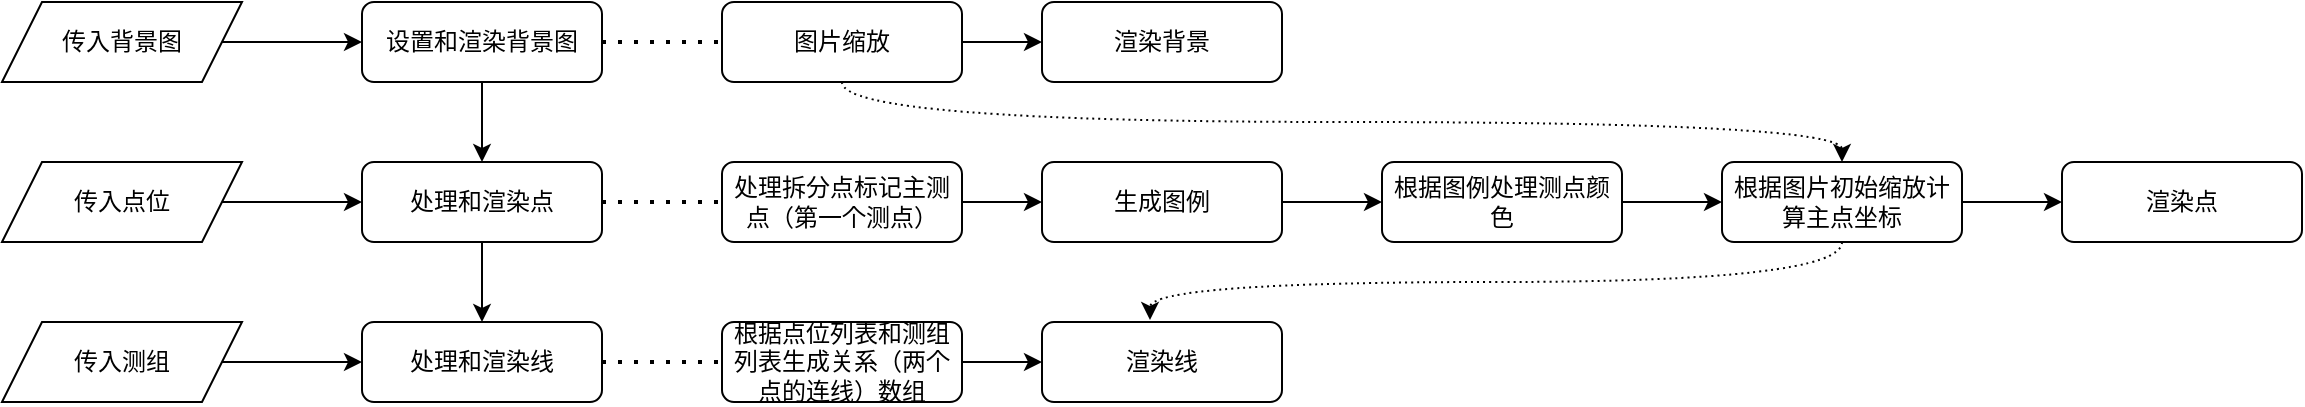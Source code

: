 <mxfile version="13.10.4" type="github">
  <diagram id="C5RBs43oDa-KdzZeNtuy" name="Page-1">
    <mxGraphModel dx="2249" dy="762" grid="1" gridSize="10" guides="1" tooltips="1" connect="1" arrows="1" fold="1" page="1" pageScale="1" pageWidth="827" pageHeight="1169" math="0" shadow="0">
      <root>
        <mxCell id="WIyWlLk6GJQsqaUBKTNV-0" />
        <mxCell id="WIyWlLk6GJQsqaUBKTNV-1" parent="WIyWlLk6GJQsqaUBKTNV-0" />
        <mxCell id="vKnU_HPjAH2yRBcqZxak-3" style="edgeStyle=orthogonalEdgeStyle;rounded=0;orthogonalLoop=1;jettySize=auto;html=1;entryX=0.5;entryY=0;entryDx=0;entryDy=0;" edge="1" parent="WIyWlLk6GJQsqaUBKTNV-1" source="WIyWlLk6GJQsqaUBKTNV-3" target="vKnU_HPjAH2yRBcqZxak-0">
          <mxGeometry relative="1" as="geometry" />
        </mxCell>
        <mxCell id="WIyWlLk6GJQsqaUBKTNV-3" value="设置和渲染背景图" style="rounded=1;whiteSpace=wrap;html=1;fontSize=12;glass=0;strokeWidth=1;shadow=0;" parent="WIyWlLk6GJQsqaUBKTNV-1" vertex="1">
          <mxGeometry x="20" y="10" width="120" height="40" as="geometry" />
        </mxCell>
        <mxCell id="vKnU_HPjAH2yRBcqZxak-2" style="edgeStyle=orthogonalEdgeStyle;rounded=0;orthogonalLoop=1;jettySize=auto;html=1;" edge="1" parent="WIyWlLk6GJQsqaUBKTNV-1" source="vKnU_HPjAH2yRBcqZxak-0" target="vKnU_HPjAH2yRBcqZxak-1">
          <mxGeometry relative="1" as="geometry" />
        </mxCell>
        <mxCell id="vKnU_HPjAH2yRBcqZxak-0" value="处理和渲染点" style="rounded=1;whiteSpace=wrap;html=1;fontSize=12;glass=0;strokeWidth=1;shadow=0;" vertex="1" parent="WIyWlLk6GJQsqaUBKTNV-1">
          <mxGeometry x="20" y="90" width="120" height="40" as="geometry" />
        </mxCell>
        <mxCell id="vKnU_HPjAH2yRBcqZxak-1" value="处理和渲染线" style="rounded=1;whiteSpace=wrap;html=1;fontSize=12;glass=0;strokeWidth=1;shadow=0;" vertex="1" parent="WIyWlLk6GJQsqaUBKTNV-1">
          <mxGeometry x="20" y="170" width="120" height="40" as="geometry" />
        </mxCell>
        <mxCell id="vKnU_HPjAH2yRBcqZxak-5" style="edgeStyle=orthogonalEdgeStyle;rounded=0;orthogonalLoop=1;jettySize=auto;html=1;entryX=0;entryY=0.5;entryDx=0;entryDy=0;" edge="1" parent="WIyWlLk6GJQsqaUBKTNV-1" source="vKnU_HPjAH2yRBcqZxak-4" target="WIyWlLk6GJQsqaUBKTNV-3">
          <mxGeometry relative="1" as="geometry" />
        </mxCell>
        <mxCell id="vKnU_HPjAH2yRBcqZxak-4" value="传入背景图" style="shape=parallelogram;perimeter=parallelogramPerimeter;whiteSpace=wrap;html=1;fixedSize=1;" vertex="1" parent="WIyWlLk6GJQsqaUBKTNV-1">
          <mxGeometry x="-160" y="10" width="120" height="40" as="geometry" />
        </mxCell>
        <mxCell id="vKnU_HPjAH2yRBcqZxak-8" style="edgeStyle=orthogonalEdgeStyle;rounded=0;orthogonalLoop=1;jettySize=auto;html=1;entryX=0;entryY=0.5;entryDx=0;entryDy=0;" edge="1" parent="WIyWlLk6GJQsqaUBKTNV-1" source="vKnU_HPjAH2yRBcqZxak-6" target="vKnU_HPjAH2yRBcqZxak-0">
          <mxGeometry relative="1" as="geometry" />
        </mxCell>
        <mxCell id="vKnU_HPjAH2yRBcqZxak-6" value="传入点位" style="shape=parallelogram;perimeter=parallelogramPerimeter;whiteSpace=wrap;html=1;fixedSize=1;" vertex="1" parent="WIyWlLk6GJQsqaUBKTNV-1">
          <mxGeometry x="-160" y="90" width="120" height="40" as="geometry" />
        </mxCell>
        <mxCell id="vKnU_HPjAH2yRBcqZxak-9" style="edgeStyle=orthogonalEdgeStyle;rounded=0;orthogonalLoop=1;jettySize=auto;html=1;entryX=0;entryY=0.5;entryDx=0;entryDy=0;" edge="1" parent="WIyWlLk6GJQsqaUBKTNV-1" source="vKnU_HPjAH2yRBcqZxak-7" target="vKnU_HPjAH2yRBcqZxak-1">
          <mxGeometry relative="1" as="geometry" />
        </mxCell>
        <mxCell id="vKnU_HPjAH2yRBcqZxak-7" value="传入测组" style="shape=parallelogram;perimeter=parallelogramPerimeter;whiteSpace=wrap;html=1;fixedSize=1;" vertex="1" parent="WIyWlLk6GJQsqaUBKTNV-1">
          <mxGeometry x="-160" y="170" width="120" height="40" as="geometry" />
        </mxCell>
        <mxCell id="vKnU_HPjAH2yRBcqZxak-21" style="edgeStyle=orthogonalEdgeStyle;rounded=0;orthogonalLoop=1;jettySize=auto;html=1;entryX=0.5;entryY=0;entryDx=0;entryDy=0;curved=1;dashed=1;dashPattern=1 2;exitX=0.5;exitY=1;exitDx=0;exitDy=0;" edge="1" parent="WIyWlLk6GJQsqaUBKTNV-1" source="vKnU_HPjAH2yRBcqZxak-10" target="vKnU_HPjAH2yRBcqZxak-19">
          <mxGeometry relative="1" as="geometry" />
        </mxCell>
        <mxCell id="vKnU_HPjAH2yRBcqZxak-31" style="edgeStyle=orthogonalEdgeStyle;curved=1;rounded=0;orthogonalLoop=1;jettySize=auto;html=1;entryX=0;entryY=0.5;entryDx=0;entryDy=0;" edge="1" parent="WIyWlLk6GJQsqaUBKTNV-1" source="vKnU_HPjAH2yRBcqZxak-10" target="vKnU_HPjAH2yRBcqZxak-30">
          <mxGeometry relative="1" as="geometry" />
        </mxCell>
        <mxCell id="vKnU_HPjAH2yRBcqZxak-10" value="图片缩放" style="rounded=1;whiteSpace=wrap;html=1;fontSize=12;glass=0;strokeWidth=1;shadow=0;" vertex="1" parent="WIyWlLk6GJQsqaUBKTNV-1">
          <mxGeometry x="200" y="10" width="120" height="40" as="geometry" />
        </mxCell>
        <mxCell id="vKnU_HPjAH2yRBcqZxak-11" value="" style="endArrow=none;dashed=1;html=1;dashPattern=1 3;strokeWidth=2;exitX=1;exitY=0.5;exitDx=0;exitDy=0;" edge="1" parent="WIyWlLk6GJQsqaUBKTNV-1" source="WIyWlLk6GJQsqaUBKTNV-3" target="vKnU_HPjAH2yRBcqZxak-10">
          <mxGeometry width="50" height="50" relative="1" as="geometry">
            <mxPoint x="390" y="320" as="sourcePoint" />
            <mxPoint x="320" y="30" as="targetPoint" />
          </mxGeometry>
        </mxCell>
        <mxCell id="vKnU_HPjAH2yRBcqZxak-16" style="edgeStyle=orthogonalEdgeStyle;rounded=0;orthogonalLoop=1;jettySize=auto;html=1;" edge="1" parent="WIyWlLk6GJQsqaUBKTNV-1" source="vKnU_HPjAH2yRBcqZxak-12" target="vKnU_HPjAH2yRBcqZxak-15">
          <mxGeometry relative="1" as="geometry" />
        </mxCell>
        <mxCell id="vKnU_HPjAH2yRBcqZxak-12" value="处理拆分点标记主测点（第一个测点）" style="rounded=1;whiteSpace=wrap;html=1;fontSize=12;glass=0;strokeWidth=1;shadow=0;" vertex="1" parent="WIyWlLk6GJQsqaUBKTNV-1">
          <mxGeometry x="200" y="90" width="120" height="40" as="geometry" />
        </mxCell>
        <mxCell id="vKnU_HPjAH2yRBcqZxak-14" value="" style="endArrow=none;dashed=1;html=1;dashPattern=1 3;strokeWidth=2;exitX=1;exitY=0.5;exitDx=0;exitDy=0;entryX=0;entryY=0.5;entryDx=0;entryDy=0;" edge="1" parent="WIyWlLk6GJQsqaUBKTNV-1" source="vKnU_HPjAH2yRBcqZxak-0" target="vKnU_HPjAH2yRBcqZxak-12">
          <mxGeometry width="50" height="50" relative="1" as="geometry">
            <mxPoint x="150" y="40" as="sourcePoint" />
            <mxPoint x="210" y="40" as="targetPoint" />
          </mxGeometry>
        </mxCell>
        <mxCell id="vKnU_HPjAH2yRBcqZxak-18" style="edgeStyle=orthogonalEdgeStyle;rounded=0;orthogonalLoop=1;jettySize=auto;html=1;entryX=0;entryY=0.5;entryDx=0;entryDy=0;" edge="1" parent="WIyWlLk6GJQsqaUBKTNV-1" source="vKnU_HPjAH2yRBcqZxak-15" target="vKnU_HPjAH2yRBcqZxak-17">
          <mxGeometry relative="1" as="geometry" />
        </mxCell>
        <mxCell id="vKnU_HPjAH2yRBcqZxak-15" value="生成图例" style="rounded=1;whiteSpace=wrap;html=1;fontSize=12;glass=0;strokeWidth=1;shadow=0;" vertex="1" parent="WIyWlLk6GJQsqaUBKTNV-1">
          <mxGeometry x="360" y="90" width="120" height="40" as="geometry" />
        </mxCell>
        <mxCell id="vKnU_HPjAH2yRBcqZxak-20" style="edgeStyle=orthogonalEdgeStyle;rounded=0;orthogonalLoop=1;jettySize=auto;html=1;entryX=0;entryY=0.5;entryDx=0;entryDy=0;" edge="1" parent="WIyWlLk6GJQsqaUBKTNV-1" source="vKnU_HPjAH2yRBcqZxak-17" target="vKnU_HPjAH2yRBcqZxak-19">
          <mxGeometry relative="1" as="geometry" />
        </mxCell>
        <mxCell id="vKnU_HPjAH2yRBcqZxak-17" value="根据图例处理测点颜色" style="rounded=1;whiteSpace=wrap;html=1;fontSize=12;glass=0;strokeWidth=1;shadow=0;" vertex="1" parent="WIyWlLk6GJQsqaUBKTNV-1">
          <mxGeometry x="530" y="90" width="120" height="40" as="geometry" />
        </mxCell>
        <mxCell id="vKnU_HPjAH2yRBcqZxak-27" style="edgeStyle=orthogonalEdgeStyle;curved=1;rounded=0;orthogonalLoop=1;jettySize=auto;html=1;entryX=0;entryY=0.5;entryDx=0;entryDy=0;" edge="1" parent="WIyWlLk6GJQsqaUBKTNV-1" source="vKnU_HPjAH2yRBcqZxak-19" target="vKnU_HPjAH2yRBcqZxak-25">
          <mxGeometry relative="1" as="geometry" />
        </mxCell>
        <mxCell id="vKnU_HPjAH2yRBcqZxak-34" style="edgeStyle=orthogonalEdgeStyle;rounded=0;orthogonalLoop=1;jettySize=auto;html=1;entryX=0.45;entryY=-0.025;entryDx=0;entryDy=0;entryPerimeter=0;dashed=1;dashPattern=1 2;curved=1;" edge="1" parent="WIyWlLk6GJQsqaUBKTNV-1" source="vKnU_HPjAH2yRBcqZxak-19" target="vKnU_HPjAH2yRBcqZxak-28">
          <mxGeometry relative="1" as="geometry">
            <Array as="points">
              <mxPoint x="760" y="150" />
              <mxPoint x="414" y="150" />
            </Array>
          </mxGeometry>
        </mxCell>
        <mxCell id="vKnU_HPjAH2yRBcqZxak-19" value="根据图片初始缩放计算主点坐标" style="rounded=1;whiteSpace=wrap;html=1;fontSize=12;glass=0;strokeWidth=1;shadow=0;" vertex="1" parent="WIyWlLk6GJQsqaUBKTNV-1">
          <mxGeometry x="700" y="90" width="120" height="40" as="geometry" />
        </mxCell>
        <mxCell id="vKnU_HPjAH2yRBcqZxak-29" style="edgeStyle=orthogonalEdgeStyle;curved=1;rounded=0;orthogonalLoop=1;jettySize=auto;html=1;" edge="1" parent="WIyWlLk6GJQsqaUBKTNV-1" source="vKnU_HPjAH2yRBcqZxak-22" target="vKnU_HPjAH2yRBcqZxak-28">
          <mxGeometry relative="1" as="geometry" />
        </mxCell>
        <mxCell id="vKnU_HPjAH2yRBcqZxak-22" value="根据点位列表和测组列表生成关系（两个点的连线）数组" style="rounded=1;whiteSpace=wrap;html=1;fontSize=12;glass=0;strokeWidth=1;shadow=0;" vertex="1" parent="WIyWlLk6GJQsqaUBKTNV-1">
          <mxGeometry x="200" y="170" width="120" height="40" as="geometry" />
        </mxCell>
        <mxCell id="vKnU_HPjAH2yRBcqZxak-23" value="" style="endArrow=none;dashed=1;html=1;dashPattern=1 3;strokeWidth=2;exitX=1;exitY=0.5;exitDx=0;exitDy=0;entryX=0;entryY=0.5;entryDx=0;entryDy=0;" edge="1" parent="WIyWlLk6GJQsqaUBKTNV-1" source="vKnU_HPjAH2yRBcqZxak-1" target="vKnU_HPjAH2yRBcqZxak-22">
          <mxGeometry width="50" height="50" relative="1" as="geometry">
            <mxPoint x="150" y="120" as="sourcePoint" />
            <mxPoint x="210" y="120" as="targetPoint" />
            <Array as="points" />
          </mxGeometry>
        </mxCell>
        <mxCell id="vKnU_HPjAH2yRBcqZxak-25" value="渲染点" style="rounded=1;whiteSpace=wrap;html=1;fontSize=12;glass=0;strokeWidth=1;shadow=0;" vertex="1" parent="WIyWlLk6GJQsqaUBKTNV-1">
          <mxGeometry x="870" y="90" width="120" height="40" as="geometry" />
        </mxCell>
        <mxCell id="vKnU_HPjAH2yRBcqZxak-28" value="渲染线" style="rounded=1;whiteSpace=wrap;html=1;fontSize=12;glass=0;strokeWidth=1;shadow=0;" vertex="1" parent="WIyWlLk6GJQsqaUBKTNV-1">
          <mxGeometry x="360" y="170" width="120" height="40" as="geometry" />
        </mxCell>
        <mxCell id="vKnU_HPjAH2yRBcqZxak-30" value="渲染背景" style="rounded=1;whiteSpace=wrap;html=1;fontSize=12;glass=0;strokeWidth=1;shadow=0;" vertex="1" parent="WIyWlLk6GJQsqaUBKTNV-1">
          <mxGeometry x="360" y="10" width="120" height="40" as="geometry" />
        </mxCell>
      </root>
    </mxGraphModel>
  </diagram>
</mxfile>
